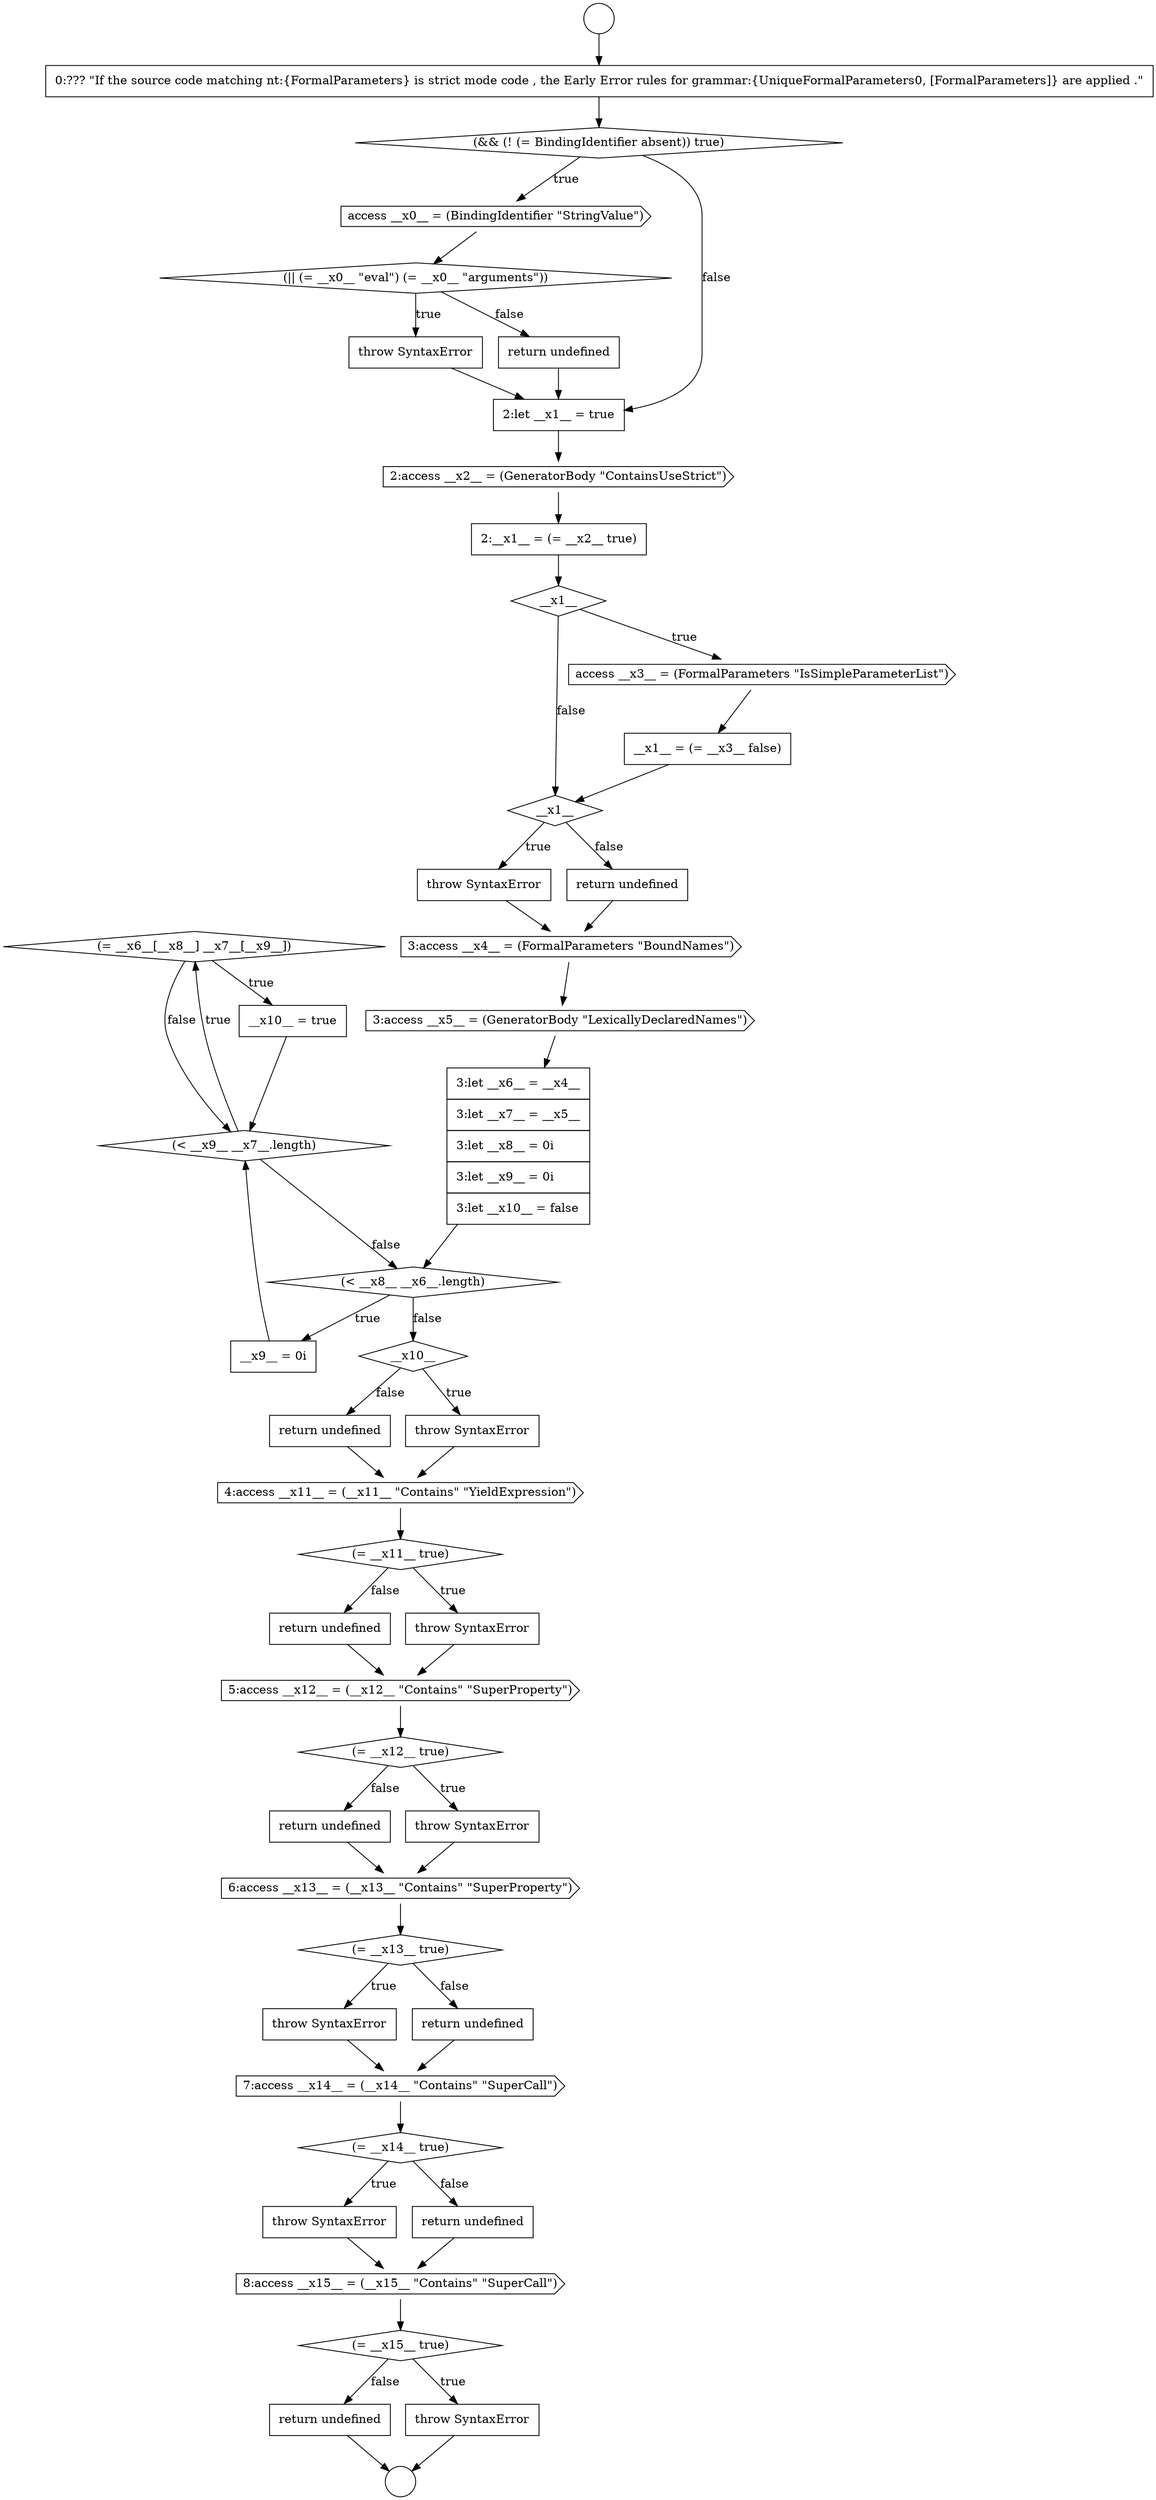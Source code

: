 digraph {
  node19763 [shape=diamond, label=<<font color="black">(= __x6__[__x8__] __x7__[__x9__])</font>> color="black" fillcolor="white" style=filled]
  node19780 [shape=cds, label=<<font color="black">7:access __x14__ = (__x14__ &quot;Contains&quot; &quot;SuperCall&quot;)</font>> color="black" fillcolor="white" style=filled]
  node19744 [shape=cds, label=<<font color="black">access __x0__ = (BindingIdentifier &quot;StringValue&quot;)</font>> color="black" fillcolor="white" style=filled]
  node19740 [shape=circle label=" " color="black" fillcolor="white" style=filled]
  node19782 [shape=none, margin=0, label=<<font color="black">
    <table border="0" cellborder="1" cellspacing="0" cellpadding="10">
      <tr><td align="left">throw SyntaxError</td></tr>
    </table>
  </font>> color="black" fillcolor="white" style=filled]
  node19778 [shape=none, margin=0, label=<<font color="black">
    <table border="0" cellborder="1" cellspacing="0" cellpadding="10">
      <tr><td align="left">throw SyntaxError</td></tr>
    </table>
  </font>> color="black" fillcolor="white" style=filled]
  node19742 [shape=none, margin=0, label=<<font color="black">
    <table border="0" cellborder="1" cellspacing="0" cellpadding="10">
      <tr><td align="left">0:??? &quot;If the source code matching nt:{FormalParameters} is strict mode code , the Early Error rules for grammar:{UniqueFormalParameters0, [FormalParameters]} are applied .&quot;</td></tr>
    </table>
  </font>> color="black" fillcolor="white" style=filled]
  node19773 [shape=diamond, label=<<font color="black">(= __x12__ true)</font>> color="black" fillcolor="white" style=filled]
  node19772 [shape=cds, label=<<font color="black">5:access __x12__ = (__x12__ &quot;Contains&quot; &quot;SuperProperty&quot;)</font>> color="black" fillcolor="white" style=filled]
  node19755 [shape=none, margin=0, label=<<font color="black">
    <table border="0" cellborder="1" cellspacing="0" cellpadding="10">
      <tr><td align="left">throw SyntaxError</td></tr>
    </table>
  </font>> color="black" fillcolor="white" style=filled]
  node19745 [shape=diamond, label=<<font color="black">(|| (= __x0__ &quot;eval&quot;) (= __x0__ &quot;arguments&quot;))</font>> color="black" fillcolor="white" style=filled]
  node19743 [shape=diamond, label=<<font color="black">(&amp;&amp; (! (= BindingIdentifier absent)) true)</font>> color="black" fillcolor="white" style=filled]
  node19787 [shape=none, margin=0, label=<<font color="black">
    <table border="0" cellborder="1" cellspacing="0" cellpadding="10">
      <tr><td align="left">return undefined</td></tr>
    </table>
  </font>> color="black" fillcolor="white" style=filled]
  node19767 [shape=none, margin=0, label=<<font color="black">
    <table border="0" cellborder="1" cellspacing="0" cellpadding="10">
      <tr><td align="left">return undefined</td></tr>
    </table>
  </font>> color="black" fillcolor="white" style=filled]
  node19776 [shape=cds, label=<<font color="black">6:access __x13__ = (__x13__ &quot;Contains&quot; &quot;SuperProperty&quot;)</font>> color="black" fillcolor="white" style=filled]
  node19749 [shape=cds, label=<<font color="black">2:access __x2__ = (GeneratorBody &quot;ContainsUseStrict&quot;)</font>> color="black" fillcolor="white" style=filled]
  node19759 [shape=none, margin=0, label=<<font color="black">
    <table border="0" cellborder="1" cellspacing="0" cellpadding="10">
      <tr><td align="left">3:let __x6__ = __x4__</td></tr>
      <tr><td align="left">3:let __x7__ = __x5__</td></tr>
      <tr><td align="left">3:let __x8__ = 0i</td></tr>
      <tr><td align="left">3:let __x9__ = 0i</td></tr>
      <tr><td align="left">3:let __x10__ = false</td></tr>
    </table>
  </font>> color="black" fillcolor="white" style=filled]
  node19781 [shape=diamond, label=<<font color="black">(= __x14__ true)</font>> color="black" fillcolor="white" style=filled]
  node19771 [shape=none, margin=0, label=<<font color="black">
    <table border="0" cellborder="1" cellspacing="0" cellpadding="10">
      <tr><td align="left">return undefined</td></tr>
    </table>
  </font>> color="black" fillcolor="white" style=filled]
  node19751 [shape=diamond, label=<<font color="black">__x1__</font>> color="black" fillcolor="white" style=filled]
  node19768 [shape=cds, label=<<font color="black">4:access __x11__ = (__x11__ &quot;Contains&quot; &quot;YieldExpression&quot;)</font>> color="black" fillcolor="white" style=filled]
  node19754 [shape=diamond, label=<<font color="black">__x1__</font>> color="black" fillcolor="white" style=filled]
  node19748 [shape=none, margin=0, label=<<font color="black">
    <table border="0" cellborder="1" cellspacing="0" cellpadding="10">
      <tr><td align="left">2:let __x1__ = true</td></tr>
    </table>
  </font>> color="black" fillcolor="white" style=filled]
  node19786 [shape=none, margin=0, label=<<font color="black">
    <table border="0" cellborder="1" cellspacing="0" cellpadding="10">
      <tr><td align="left">throw SyntaxError</td></tr>
    </table>
  </font>> color="black" fillcolor="white" style=filled]
  node19783 [shape=none, margin=0, label=<<font color="black">
    <table border="0" cellborder="1" cellspacing="0" cellpadding="10">
      <tr><td align="left">return undefined</td></tr>
    </table>
  </font>> color="black" fillcolor="white" style=filled]
  node19758 [shape=cds, label=<<font color="black">3:access __x5__ = (GeneratorBody &quot;LexicallyDeclaredNames&quot;)</font>> color="black" fillcolor="white" style=filled]
  node19764 [shape=none, margin=0, label=<<font color="black">
    <table border="0" cellborder="1" cellspacing="0" cellpadding="10">
      <tr><td align="left">__x10__ = true</td></tr>
    </table>
  </font>> color="black" fillcolor="white" style=filled]
  node19777 [shape=diamond, label=<<font color="black">(= __x13__ true)</font>> color="black" fillcolor="white" style=filled]
  node19775 [shape=none, margin=0, label=<<font color="black">
    <table border="0" cellborder="1" cellspacing="0" cellpadding="10">
      <tr><td align="left">return undefined</td></tr>
    </table>
  </font>> color="black" fillcolor="white" style=filled]
  node19741 [shape=circle label=" " color="black" fillcolor="white" style=filled]
  node19762 [shape=diamond, label=<<font color="black">(&lt; __x9__ __x7__.length)</font>> color="black" fillcolor="white" style=filled]
  node19765 [shape=diamond, label=<<font color="black">__x10__</font>> color="black" fillcolor="white" style=filled]
  node19752 [shape=cds, label=<<font color="black">access __x3__ = (FormalParameters &quot;IsSimpleParameterList&quot;)</font>> color="black" fillcolor="white" style=filled]
  node19784 [shape=cds, label=<<font color="black">8:access __x15__ = (__x15__ &quot;Contains&quot; &quot;SuperCall&quot;)</font>> color="black" fillcolor="white" style=filled]
  node19785 [shape=diamond, label=<<font color="black">(= __x15__ true)</font>> color="black" fillcolor="white" style=filled]
  node19753 [shape=none, margin=0, label=<<font color="black">
    <table border="0" cellborder="1" cellspacing="0" cellpadding="10">
      <tr><td align="left">__x1__ = (= __x3__ false)</td></tr>
    </table>
  </font>> color="black" fillcolor="white" style=filled]
  node19747 [shape=none, margin=0, label=<<font color="black">
    <table border="0" cellborder="1" cellspacing="0" cellpadding="10">
      <tr><td align="left">return undefined</td></tr>
    </table>
  </font>> color="black" fillcolor="white" style=filled]
  node19770 [shape=none, margin=0, label=<<font color="black">
    <table border="0" cellborder="1" cellspacing="0" cellpadding="10">
      <tr><td align="left">throw SyntaxError</td></tr>
    </table>
  </font>> color="black" fillcolor="white" style=filled]
  node19757 [shape=cds, label=<<font color="black">3:access __x4__ = (FormalParameters &quot;BoundNames&quot;)</font>> color="black" fillcolor="white" style=filled]
  node19761 [shape=none, margin=0, label=<<font color="black">
    <table border="0" cellborder="1" cellspacing="0" cellpadding="10">
      <tr><td align="left">__x9__ = 0i</td></tr>
    </table>
  </font>> color="black" fillcolor="white" style=filled]
  node19774 [shape=none, margin=0, label=<<font color="black">
    <table border="0" cellborder="1" cellspacing="0" cellpadding="10">
      <tr><td align="left">throw SyntaxError</td></tr>
    </table>
  </font>> color="black" fillcolor="white" style=filled]
  node19746 [shape=none, margin=0, label=<<font color="black">
    <table border="0" cellborder="1" cellspacing="0" cellpadding="10">
      <tr><td align="left">throw SyntaxError</td></tr>
    </table>
  </font>> color="black" fillcolor="white" style=filled]
  node19756 [shape=none, margin=0, label=<<font color="black">
    <table border="0" cellborder="1" cellspacing="0" cellpadding="10">
      <tr><td align="left">return undefined</td></tr>
    </table>
  </font>> color="black" fillcolor="white" style=filled]
  node19766 [shape=none, margin=0, label=<<font color="black">
    <table border="0" cellborder="1" cellspacing="0" cellpadding="10">
      <tr><td align="left">throw SyntaxError</td></tr>
    </table>
  </font>> color="black" fillcolor="white" style=filled]
  node19769 [shape=diamond, label=<<font color="black">(= __x11__ true)</font>> color="black" fillcolor="white" style=filled]
  node19779 [shape=none, margin=0, label=<<font color="black">
    <table border="0" cellborder="1" cellspacing="0" cellpadding="10">
      <tr><td align="left">return undefined</td></tr>
    </table>
  </font>> color="black" fillcolor="white" style=filled]
  node19750 [shape=none, margin=0, label=<<font color="black">
    <table border="0" cellborder="1" cellspacing="0" cellpadding="10">
      <tr><td align="left">2:__x1__ = (= __x2__ true)</td></tr>
    </table>
  </font>> color="black" fillcolor="white" style=filled]
  node19760 [shape=diamond, label=<<font color="black">(&lt; __x8__ __x6__.length)</font>> color="black" fillcolor="white" style=filled]
  node19743 -> node19744 [label=<<font color="black">true</font>> color="black"]
  node19743 -> node19748 [label=<<font color="black">false</font>> color="black"]
  node19753 -> node19754 [ color="black"]
  node19776 -> node19777 [ color="black"]
  node19764 -> node19762 [ color="black"]
  node19756 -> node19757 [ color="black"]
  node19768 -> node19769 [ color="black"]
  node19755 -> node19757 [ color="black"]
  node19782 -> node19784 [ color="black"]
  node19745 -> node19746 [label=<<font color="black">true</font>> color="black"]
  node19745 -> node19747 [label=<<font color="black">false</font>> color="black"]
  node19752 -> node19753 [ color="black"]
  node19765 -> node19766 [label=<<font color="black">true</font>> color="black"]
  node19765 -> node19767 [label=<<font color="black">false</font>> color="black"]
  node19787 -> node19741 [ color="black"]
  node19762 -> node19763 [label=<<font color="black">true</font>> color="black"]
  node19762 -> node19760 [label=<<font color="black">false</font>> color="black"]
  node19744 -> node19745 [ color="black"]
  node19771 -> node19772 [ color="black"]
  node19773 -> node19774 [label=<<font color="black">true</font>> color="black"]
  node19773 -> node19775 [label=<<font color="black">false</font>> color="black"]
  node19761 -> node19762 [ color="black"]
  node19749 -> node19750 [ color="black"]
  node19751 -> node19752 [label=<<font color="black">true</font>> color="black"]
  node19751 -> node19754 [label=<<font color="black">false</font>> color="black"]
  node19754 -> node19755 [label=<<font color="black">true</font>> color="black"]
  node19754 -> node19756 [label=<<font color="black">false</font>> color="black"]
  node19750 -> node19751 [ color="black"]
  node19770 -> node19772 [ color="black"]
  node19747 -> node19748 [ color="black"]
  node19763 -> node19764 [label=<<font color="black">true</font>> color="black"]
  node19763 -> node19762 [label=<<font color="black">false</font>> color="black"]
  node19769 -> node19770 [label=<<font color="black">true</font>> color="black"]
  node19769 -> node19771 [label=<<font color="black">false</font>> color="black"]
  node19786 -> node19741 [ color="black"]
  node19783 -> node19784 [ color="black"]
  node19777 -> node19778 [label=<<font color="black">true</font>> color="black"]
  node19777 -> node19779 [label=<<font color="black">false</font>> color="black"]
  node19780 -> node19781 [ color="black"]
  node19767 -> node19768 [ color="black"]
  node19742 -> node19743 [ color="black"]
  node19784 -> node19785 [ color="black"]
  node19775 -> node19776 [ color="black"]
  node19785 -> node19786 [label=<<font color="black">true</font>> color="black"]
  node19785 -> node19787 [label=<<font color="black">false</font>> color="black"]
  node19772 -> node19773 [ color="black"]
  node19774 -> node19776 [ color="black"]
  node19778 -> node19780 [ color="black"]
  node19760 -> node19761 [label=<<font color="black">true</font>> color="black"]
  node19760 -> node19765 [label=<<font color="black">false</font>> color="black"]
  node19759 -> node19760 [ color="black"]
  node19748 -> node19749 [ color="black"]
  node19740 -> node19742 [ color="black"]
  node19758 -> node19759 [ color="black"]
  node19757 -> node19758 [ color="black"]
  node19779 -> node19780 [ color="black"]
  node19746 -> node19748 [ color="black"]
  node19766 -> node19768 [ color="black"]
  node19781 -> node19782 [label=<<font color="black">true</font>> color="black"]
  node19781 -> node19783 [label=<<font color="black">false</font>> color="black"]
}
